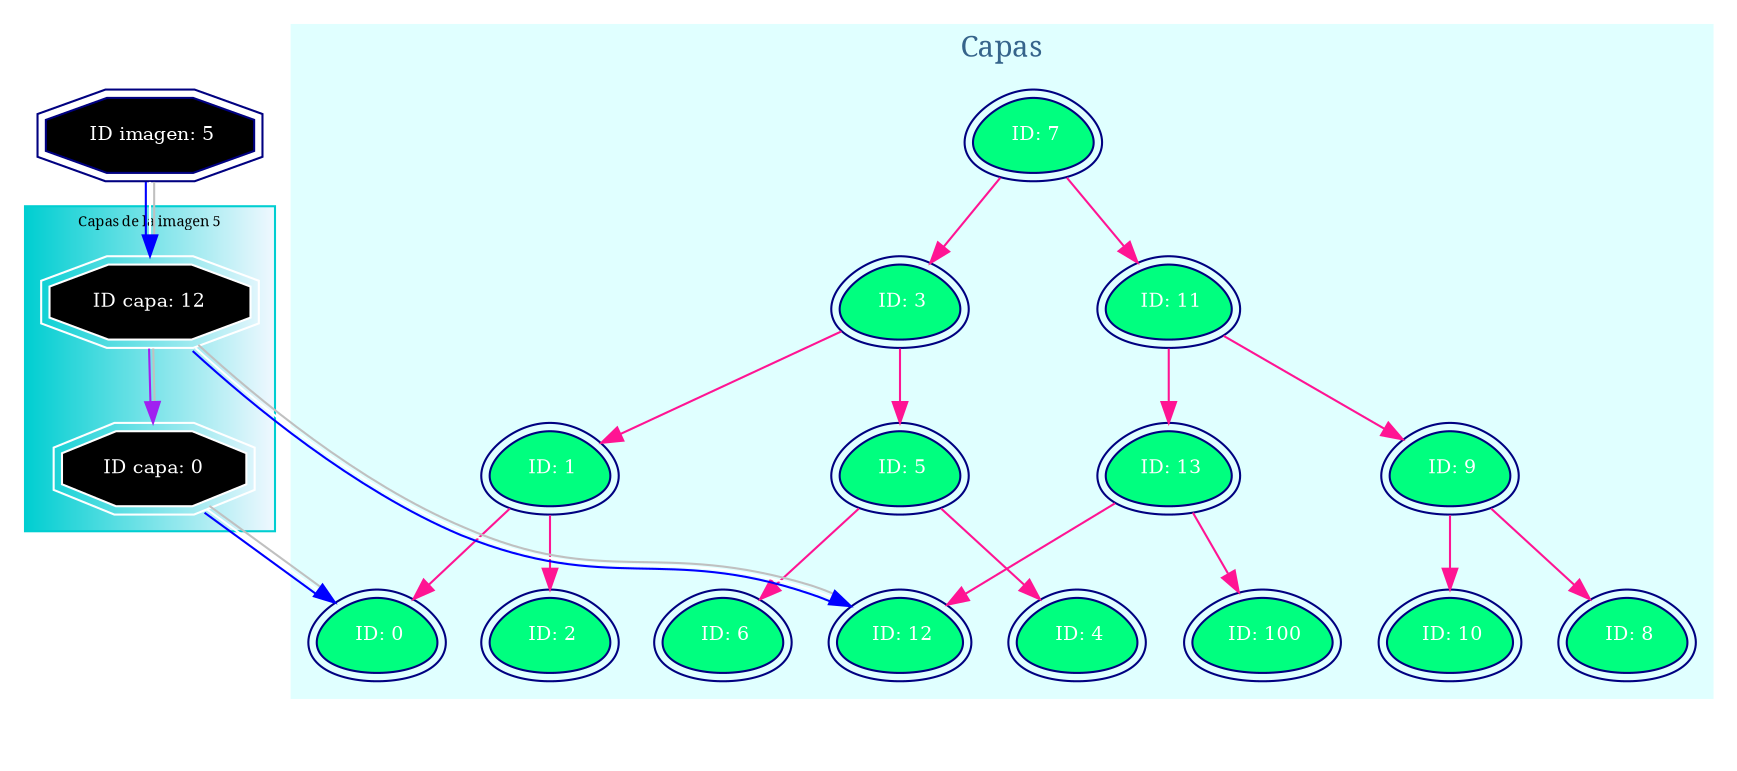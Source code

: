 digraph imagen_id_5
{
	graph[color = "indigo:hotpink2", fontcolor = "white", fontname = serif, style = filled, label = "Imagen 5"];
	node[shape = tripleoctagon, style = filled, color = navyblue, fillcolor = springgreen1, fontcolor = black, peripheries = 2];
	edge[color = "blue:white:grey"];


		_imagen_5[fillcolor = black, fontcolor = white, label = <<FONT POINT-SIZE = "9"> ID imagen: 5</FONT>>]
	subgraph cluster_abb
	{
	graph[color = "lightcyan", fontcolor = "steelblue4", fontname = serif, style = filled, label = "Capas"];
	node[shape = egg, style = filled, color = navyblue, fontcolor = white, peripheries = 2];
	edge[color = deeppink];

		0[label = <<FONT POINT-SIZE = "9"> ID: 0</FONT>>]
		0
		1[label = <<FONT POINT-SIZE = "9"> ID: 1</FONT>>]
		0[label = <<FONT POINT-SIZE = "9"> ID: 0</FONT>>]
		1->0
		1[label = <<FONT POINT-SIZE = "9"> ID: 1</FONT>>]
		2[label = <<FONT POINT-SIZE = "9"> ID: 2</FONT>>]
		1->2

		2[label = <<FONT POINT-SIZE = "9"> ID: 2</FONT>>]
		2
		3[label = <<FONT POINT-SIZE = "9"> ID: 3</FONT>>]
		1[label = <<FONT POINT-SIZE = "9"> ID: 1</FONT>>]
		3->1
		3[label = <<FONT POINT-SIZE = "9"> ID: 3</FONT>>]
		5[label = <<FONT POINT-SIZE = "9"> ID: 5</FONT>>]
		3->5

		4[label = <<FONT POINT-SIZE = "9"> ID: 4</FONT>>]
		4
		5[label = <<FONT POINT-SIZE = "9"> ID: 5</FONT>>]
		4[label = <<FONT POINT-SIZE = "9"> ID: 4</FONT>>]
		5->4
		5[label = <<FONT POINT-SIZE = "9"> ID: 5</FONT>>]
		6[label = <<FONT POINT-SIZE = "9"> ID: 6</FONT>>]
		5->6

		6[label = <<FONT POINT-SIZE = "9"> ID: 6</FONT>>]
		6
		7[label = <<FONT POINT-SIZE = "9"> ID: 7</FONT>>]
		3[label = <<FONT POINT-SIZE = "9"> ID: 3</FONT>>]
		7->3
		7[label = <<FONT POINT-SIZE = "9"> ID: 7</FONT>>]
		11[label = <<FONT POINT-SIZE = "9"> ID: 11</FONT>>]
		7->11

		8[label = <<FONT POINT-SIZE = "9"> ID: 8</FONT>>]
		8
		9[label = <<FONT POINT-SIZE = "9"> ID: 9</FONT>>]
		8[label = <<FONT POINT-SIZE = "9"> ID: 8</FONT>>]
		9->8
		9[label = <<FONT POINT-SIZE = "9"> ID: 9</FONT>>]
		10[label = <<FONT POINT-SIZE = "9"> ID: 10</FONT>>]
		9->10

		10[label = <<FONT POINT-SIZE = "9"> ID: 10</FONT>>]
		10
		11[label = <<FONT POINT-SIZE = "9"> ID: 11</FONT>>]
		9[label = <<FONT POINT-SIZE = "9"> ID: 9</FONT>>]
		11->9
		11[label = <<FONT POINT-SIZE = "9"> ID: 11</FONT>>]
		13[label = <<FONT POINT-SIZE = "9"> ID: 13</FONT>>]
		11->13

		12[label = <<FONT POINT-SIZE = "9"> ID: 12</FONT>>]
		12
		13[label = <<FONT POINT-SIZE = "9"> ID: 13</FONT>>]
		12[label = <<FONT POINT-SIZE = "9"> ID: 12</FONT>>]
		13->12
		13[label = <<FONT POINT-SIZE = "9"> ID: 13</FONT>>]
		100[label = <<FONT POINT-SIZE = "9"> ID: 100</FONT>>]
		13->100

		100[label = <<FONT POINT-SIZE = "9"> ID: 100</FONT>>]
		100

	}

		subgraph cluster_lista_simplecapa_
		{
			graph[color = "darkturquoise:aliceblue", fontcolor = "black", style = filled, fontsize = 7, label = "Capas de la imagen 5"];
			node[shape = tripleoctagon, style = filled, color = white, fillcolor = black, fontcolor = white, peripheries = 2];
			edge[color = "purple:grey"];

			capa_12[fillcolor = black, fontcolor = white, label = <<FONT POINT-SIZE = "9"> ID capa: 12 </FONT>>]
			capa_0[fillcolor = black, fontcolor = white, label = <<FONT POINT-SIZE = "9"> ID capa: 0 </FONT>>]

			capa_12->capa_0
		}

		_imagen_5->capa_12


		capa_12->12


		capa_0->0


}
